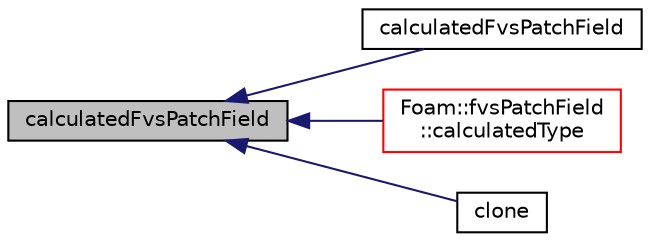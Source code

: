 digraph "calculatedFvsPatchField"
{
  bgcolor="transparent";
  edge [fontname="Helvetica",fontsize="10",labelfontname="Helvetica",labelfontsize="10"];
  node [fontname="Helvetica",fontsize="10",shape=record];
  rankdir="LR";
  Node1 [label="calculatedFvsPatchField",height=0.2,width=0.4,color="black", fillcolor="grey75", style="filled", fontcolor="black"];
  Node1 -> Node2 [dir="back",color="midnightblue",fontsize="10",style="solid",fontname="Helvetica"];
  Node2 [label="calculatedFvsPatchField",height=0.2,width=0.4,color="black",URL="$a00194.html#ac456ed8027eb37d09f1d0f5b8a0e491c",tooltip="Construct from patch, internal field and dictionary. "];
  Node1 -> Node3 [dir="back",color="midnightblue",fontsize="10",style="solid",fontname="Helvetica"];
  Node3 [label="Foam::fvsPatchField\l::calculatedType",height=0.2,width=0.4,color="red",URL="$a00906.html#af4f617212d6c0699d9ee3035b86a799a",tooltip="Return the type of the calculated for of fvsPatchField. "];
  Node1 -> Node4 [dir="back",color="midnightblue",fontsize="10",style="solid",fontname="Helvetica"];
  Node4 [label="clone",height=0.2,width=0.4,color="black",URL="$a00194.html#ac66a399f2b92af7c547812bb4ae9914c",tooltip="Construct and return a clone. "];
}
